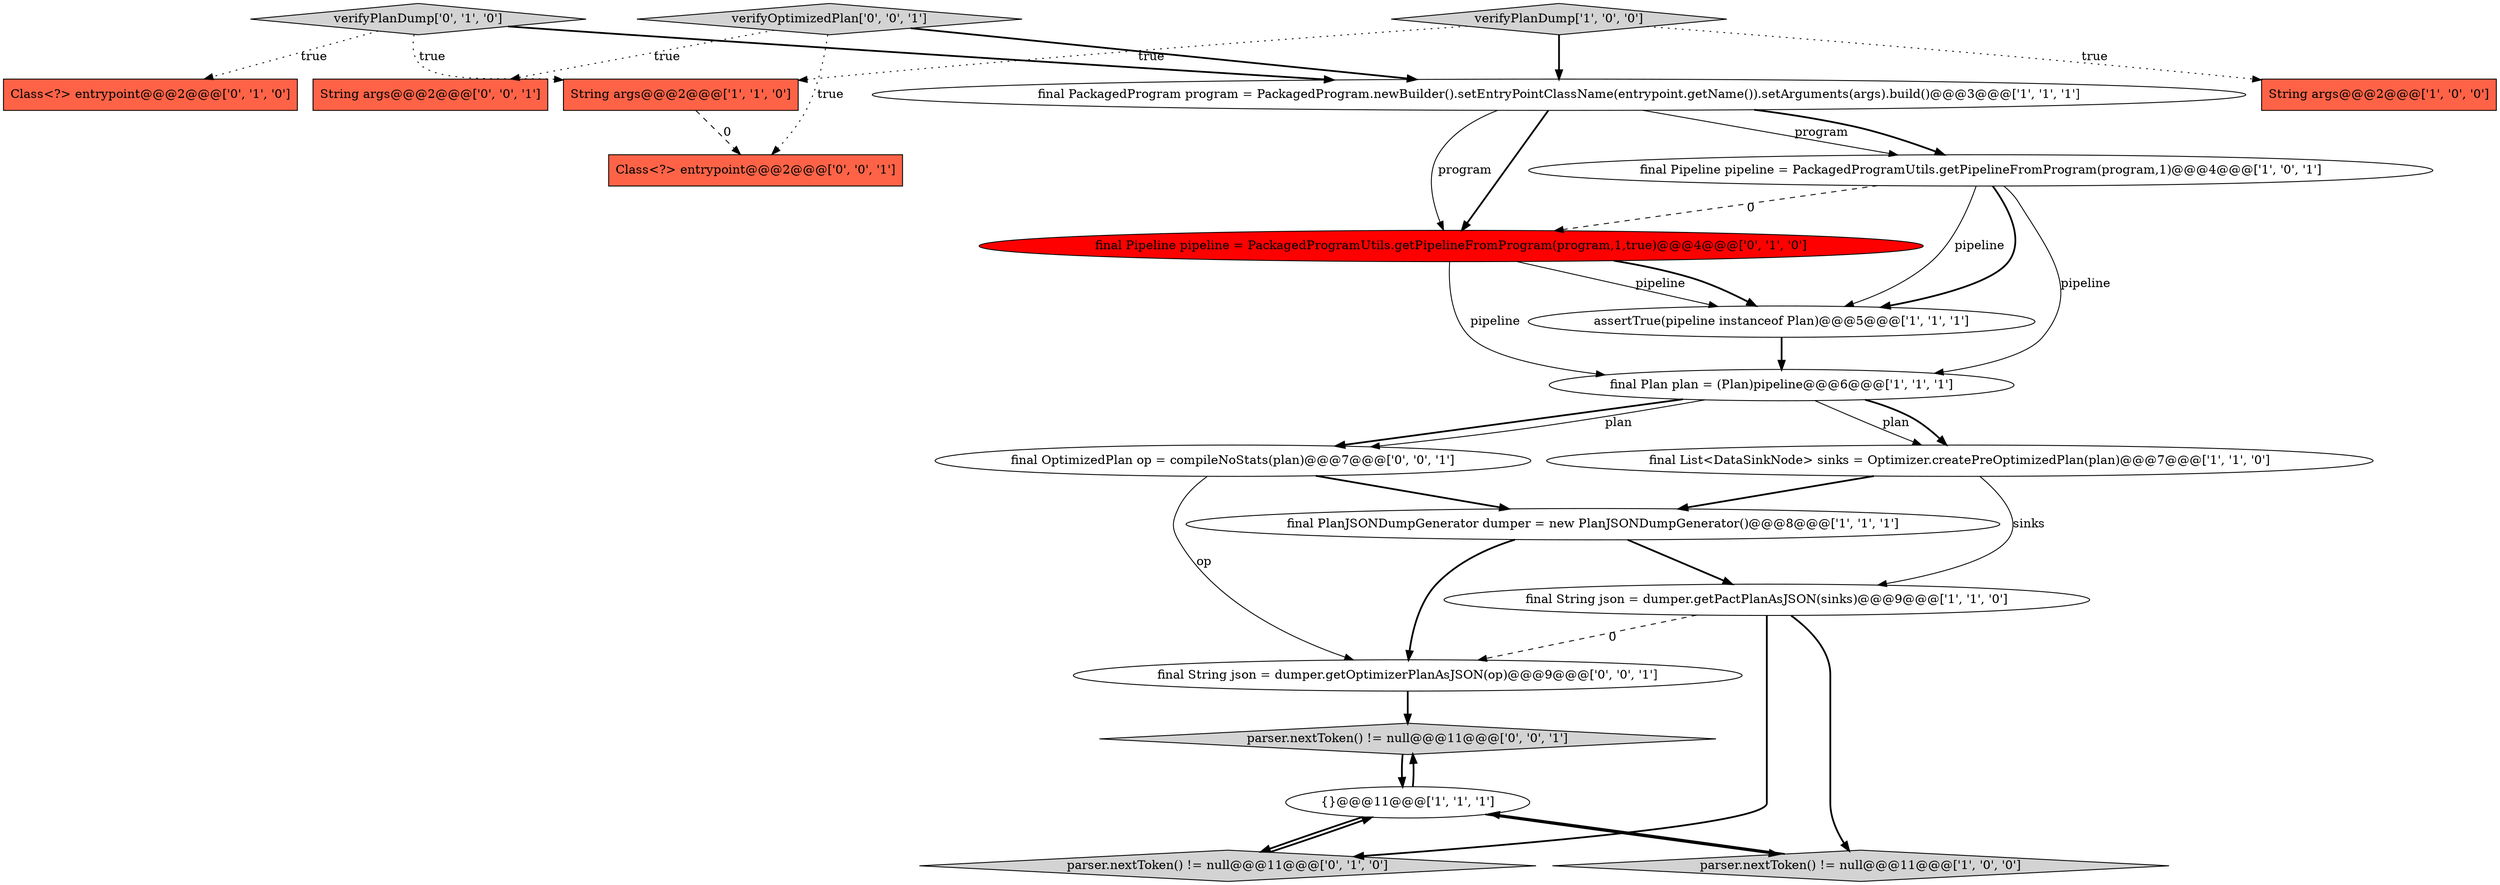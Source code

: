 digraph {
15 [style = filled, label = "verifyPlanDump['0', '1', '0']", fillcolor = lightgray, shape = diamond image = "AAA0AAABBB2BBB"];
2 [style = filled, label = "String args@@@2@@@['1', '0', '0']", fillcolor = tomato, shape = box image = "AAA0AAABBB1BBB"];
8 [style = filled, label = "verifyPlanDump['1', '0', '0']", fillcolor = lightgray, shape = diamond image = "AAA0AAABBB1BBB"];
12 [style = filled, label = "Class<?> entrypoint@@@2@@@['0', '1', '0']", fillcolor = tomato, shape = box image = "AAA0AAABBB2BBB"];
10 [style = filled, label = "String args@@@2@@@['1', '1', '0']", fillcolor = tomato, shape = box image = "AAA0AAABBB1BBB"];
20 [style = filled, label = "verifyOptimizedPlan['0', '0', '1']", fillcolor = lightgray, shape = diamond image = "AAA0AAABBB3BBB"];
17 [style = filled, label = "final String json = dumper.getOptimizerPlanAsJSON(op)@@@9@@@['0', '0', '1']", fillcolor = white, shape = ellipse image = "AAA0AAABBB3BBB"];
18 [style = filled, label = "String args@@@2@@@['0', '0', '1']", fillcolor = tomato, shape = box image = "AAA0AAABBB3BBB"];
13 [style = filled, label = "parser.nextToken() != null@@@11@@@['0', '1', '0']", fillcolor = lightgray, shape = diamond image = "AAA0AAABBB2BBB"];
5 [style = filled, label = "final List<DataSinkNode> sinks = Optimizer.createPreOptimizedPlan(plan)@@@7@@@['1', '1', '0']", fillcolor = white, shape = ellipse image = "AAA0AAABBB1BBB"];
14 [style = filled, label = "final Pipeline pipeline = PackagedProgramUtils.getPipelineFromProgram(program,1,true)@@@4@@@['0', '1', '0']", fillcolor = red, shape = ellipse image = "AAA1AAABBB2BBB"];
3 [style = filled, label = "final Plan plan = (Plan)pipeline@@@6@@@['1', '1', '1']", fillcolor = white, shape = ellipse image = "AAA0AAABBB1BBB"];
11 [style = filled, label = "assertTrue(pipeline instanceof Plan)@@@5@@@['1', '1', '1']", fillcolor = white, shape = ellipse image = "AAA0AAABBB1BBB"];
4 [style = filled, label = "{}@@@11@@@['1', '1', '1']", fillcolor = white, shape = ellipse image = "AAA0AAABBB1BBB"];
7 [style = filled, label = "final PlanJSONDumpGenerator dumper = new PlanJSONDumpGenerator()@@@8@@@['1', '1', '1']", fillcolor = white, shape = ellipse image = "AAA0AAABBB1BBB"];
21 [style = filled, label = "Class<?> entrypoint@@@2@@@['0', '0', '1']", fillcolor = tomato, shape = box image = "AAA0AAABBB3BBB"];
1 [style = filled, label = "final Pipeline pipeline = PackagedProgramUtils.getPipelineFromProgram(program,1)@@@4@@@['1', '0', '1']", fillcolor = white, shape = ellipse image = "AAA0AAABBB1BBB"];
9 [style = filled, label = "final String json = dumper.getPactPlanAsJSON(sinks)@@@9@@@['1', '1', '0']", fillcolor = white, shape = ellipse image = "AAA0AAABBB1BBB"];
19 [style = filled, label = "parser.nextToken() != null@@@11@@@['0', '0', '1']", fillcolor = lightgray, shape = diamond image = "AAA0AAABBB3BBB"];
16 [style = filled, label = "final OptimizedPlan op = compileNoStats(plan)@@@7@@@['0', '0', '1']", fillcolor = white, shape = ellipse image = "AAA0AAABBB3BBB"];
6 [style = filled, label = "final PackagedProgram program = PackagedProgram.newBuilder().setEntryPointClassName(entrypoint.getName()).setArguments(args).build()@@@3@@@['1', '1', '1']", fillcolor = white, shape = ellipse image = "AAA0AAABBB1BBB"];
0 [style = filled, label = "parser.nextToken() != null@@@11@@@['1', '0', '0']", fillcolor = lightgray, shape = diamond image = "AAA0AAABBB1BBB"];
10->21 [style = dashed, label="0"];
7->17 [style = bold, label=""];
9->0 [style = bold, label=""];
1->14 [style = dashed, label="0"];
8->2 [style = dotted, label="true"];
5->9 [style = solid, label="sinks"];
3->5 [style = solid, label="plan"];
4->13 [style = bold, label=""];
4->19 [style = bold, label=""];
16->7 [style = bold, label=""];
1->11 [style = solid, label="pipeline"];
1->3 [style = solid, label="pipeline"];
15->10 [style = dotted, label="true"];
8->6 [style = bold, label=""];
6->1 [style = solid, label="program"];
14->3 [style = solid, label="pipeline"];
15->6 [style = bold, label=""];
20->6 [style = bold, label=""];
20->21 [style = dotted, label="true"];
3->16 [style = bold, label=""];
8->10 [style = dotted, label="true"];
6->14 [style = solid, label="program"];
17->19 [style = bold, label=""];
14->11 [style = solid, label="pipeline"];
1->11 [style = bold, label=""];
4->0 [style = bold, label=""];
6->14 [style = bold, label=""];
3->16 [style = solid, label="plan"];
7->9 [style = bold, label=""];
6->1 [style = bold, label=""];
3->5 [style = bold, label=""];
16->17 [style = solid, label="op"];
11->3 [style = bold, label=""];
0->4 [style = bold, label=""];
9->17 [style = dashed, label="0"];
20->18 [style = dotted, label="true"];
15->12 [style = dotted, label="true"];
5->7 [style = bold, label=""];
19->4 [style = bold, label=""];
14->11 [style = bold, label=""];
9->13 [style = bold, label=""];
13->4 [style = bold, label=""];
}
